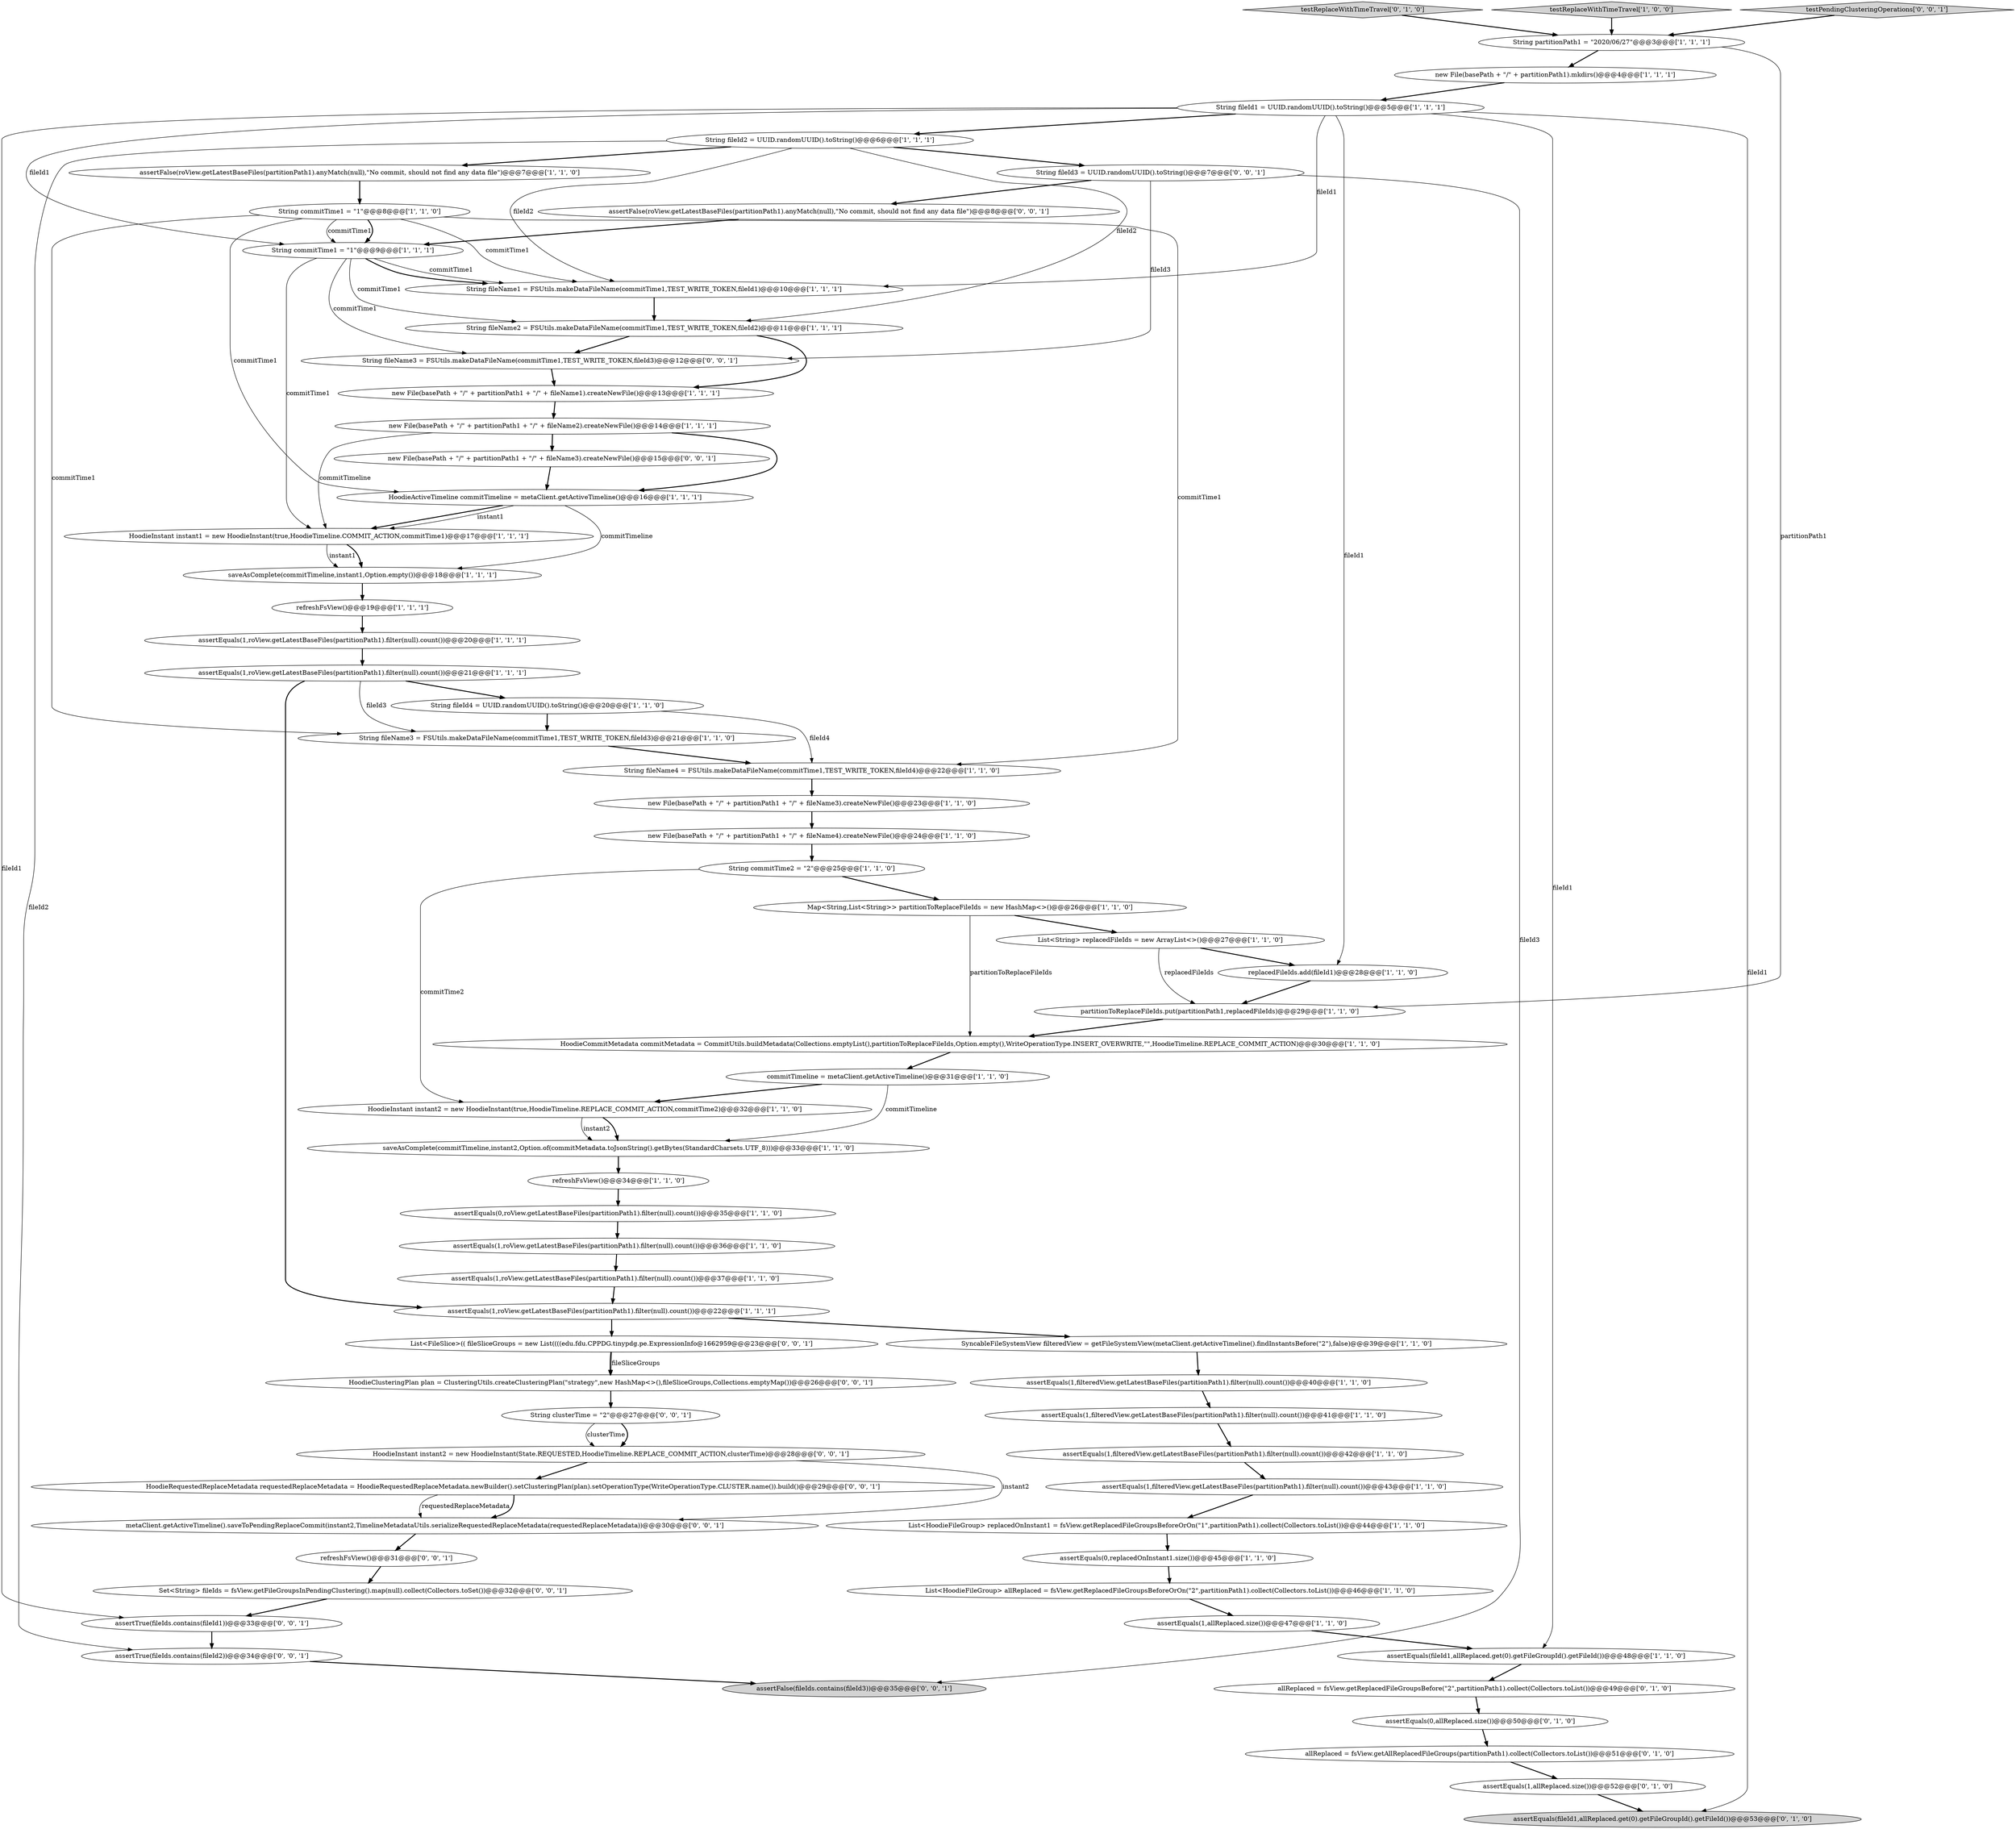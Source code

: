 digraph {
48 [style = filled, label = "testReplaceWithTimeTravel['0', '1', '0']", fillcolor = lightgray, shape = diamond image = "AAA0AAABBB2BBB"];
13 [style = filled, label = "replacedFileIds.add(fileId1)@@@28@@@['1', '1', '0']", fillcolor = white, shape = ellipse image = "AAA0AAABBB1BBB"];
61 [style = filled, label = "Set<String> fileIds = fsView.getFileGroupsInPendingClustering().map(null).collect(Collectors.toSet())@@@32@@@['0', '0', '1']", fillcolor = white, shape = ellipse image = "AAA0AAABBB3BBB"];
17 [style = filled, label = "new File(basePath + \"/\" + partitionPath1 + \"/\" + fileName3).createNewFile()@@@23@@@['1', '1', '0']", fillcolor = white, shape = ellipse image = "AAA0AAABBB1BBB"];
41 [style = filled, label = "String fileId2 = UUID.randomUUID().toString()@@@6@@@['1', '1', '1']", fillcolor = white, shape = ellipse image = "AAA0AAABBB1BBB"];
19 [style = filled, label = "commitTimeline = metaClient.getActiveTimeline()@@@31@@@['1', '1', '0']", fillcolor = white, shape = ellipse image = "AAA0AAABBB1BBB"];
3 [style = filled, label = "List<String> replacedFileIds = new ArrayList<>()@@@27@@@['1', '1', '0']", fillcolor = white, shape = ellipse image = "AAA0AAABBB1BBB"];
8 [style = filled, label = "String fileName2 = FSUtils.makeDataFileName(commitTime1,TEST_WRITE_TOKEN,fileId2)@@@11@@@['1', '1', '1']", fillcolor = white, shape = ellipse image = "AAA0AAABBB1BBB"];
47 [style = filled, label = "assertEquals(1,allReplaced.size())@@@52@@@['0', '1', '0']", fillcolor = white, shape = ellipse image = "AAA1AAABBB2BBB"];
28 [style = filled, label = "new File(basePath + \"/\" + partitionPath1).mkdirs()@@@4@@@['1', '1', '1']", fillcolor = white, shape = ellipse image = "AAA0AAABBB1BBB"];
45 [style = filled, label = "String commitTime2 = \"2\"@@@25@@@['1', '1', '0']", fillcolor = white, shape = ellipse image = "AAA0AAABBB1BBB"];
11 [style = filled, label = "assertEquals(1,roView.getLatestBaseFiles(partitionPath1).filter(null).count())@@@36@@@['1', '1', '0']", fillcolor = white, shape = ellipse image = "AAA0AAABBB1BBB"];
50 [style = filled, label = "allReplaced = fsView.getAllReplacedFileGroups(partitionPath1).collect(Collectors.toList())@@@51@@@['0', '1', '0']", fillcolor = white, shape = ellipse image = "AAA1AAABBB2BBB"];
16 [style = filled, label = "Map<String,List<String>> partitionToReplaceFileIds = new HashMap<>()@@@26@@@['1', '1', '0']", fillcolor = white, shape = ellipse image = "AAA0AAABBB1BBB"];
57 [style = filled, label = "assertTrue(fileIds.contains(fileId2))@@@34@@@['0', '0', '1']", fillcolor = white, shape = ellipse image = "AAA0AAABBB3BBB"];
60 [style = filled, label = "HoodieInstant instant2 = new HoodieInstant(State.REQUESTED,HoodieTimeline.REPLACE_COMMIT_ACTION,clusterTime)@@@28@@@['0', '0', '1']", fillcolor = white, shape = ellipse image = "AAA0AAABBB3BBB"];
26 [style = filled, label = "assertFalse(roView.getLatestBaseFiles(partitionPath1).anyMatch(null),\"No commit, should not find any data file\")@@@7@@@['1', '1', '0']", fillcolor = white, shape = ellipse image = "AAA0AAABBB1BBB"];
34 [style = filled, label = "assertEquals(1,roView.getLatestBaseFiles(partitionPath1).filter(null).count())@@@21@@@['1', '1', '1']", fillcolor = white, shape = ellipse image = "AAA0AAABBB1BBB"];
36 [style = filled, label = "HoodieCommitMetadata commitMetadata = CommitUtils.buildMetadata(Collections.emptyList(),partitionToReplaceFileIds,Option.empty(),WriteOperationType.INSERT_OVERWRITE,\"\",HoodieTimeline.REPLACE_COMMIT_ACTION)@@@30@@@['1', '1', '0']", fillcolor = white, shape = ellipse image = "AAA0AAABBB1BBB"];
20 [style = filled, label = "HoodieInstant instant2 = new HoodieInstant(true,HoodieTimeline.REPLACE_COMMIT_ACTION,commitTime2)@@@32@@@['1', '1', '0']", fillcolor = white, shape = ellipse image = "AAA0AAABBB1BBB"];
23 [style = filled, label = "assertEquals(fileId1,allReplaced.get(0).getFileGroupId().getFileId())@@@48@@@['1', '1', '0']", fillcolor = white, shape = ellipse image = "AAA0AAABBB1BBB"];
30 [style = filled, label = "partitionToReplaceFileIds.put(partitionPath1,replacedFileIds)@@@29@@@['1', '1', '0']", fillcolor = white, shape = ellipse image = "AAA0AAABBB1BBB"];
51 [style = filled, label = "assertEquals(fileId1,allReplaced.get(0).getFileGroupId().getFileId())@@@53@@@['0', '1', '0']", fillcolor = lightgray, shape = ellipse image = "AAA1AAABBB2BBB"];
9 [style = filled, label = "String commitTime1 = \"1\"@@@9@@@['1', '1', '1']", fillcolor = white, shape = ellipse image = "AAA0AAABBB1BBB"];
21 [style = filled, label = "assertEquals(1,roView.getLatestBaseFiles(partitionPath1).filter(null).count())@@@37@@@['1', '1', '0']", fillcolor = white, shape = ellipse image = "AAA0AAABBB1BBB"];
67 [style = filled, label = "List<FileSlice>(( fileSliceGroups = new List((((edu.fdu.CPPDG.tinypdg.pe.ExpressionInfo@1662959@@@23@@@['0', '0', '1']", fillcolor = white, shape = ellipse image = "AAA0AAABBB3BBB"];
4 [style = filled, label = "assertEquals(1,filteredView.getLatestBaseFiles(partitionPath1).filter(null).count())@@@40@@@['1', '1', '0']", fillcolor = white, shape = ellipse image = "AAA0AAABBB1BBB"];
10 [style = filled, label = "String fileName3 = FSUtils.makeDataFileName(commitTime1,TEST_WRITE_TOKEN,fileId3)@@@21@@@['1', '1', '0']", fillcolor = white, shape = ellipse image = "AAA0AAABBB1BBB"];
32 [style = filled, label = "String fileId1 = UUID.randomUUID().toString()@@@5@@@['1', '1', '1']", fillcolor = white, shape = ellipse image = "AAA0AAABBB1BBB"];
55 [style = filled, label = "new File(basePath + \"/\" + partitionPath1 + \"/\" + fileName3).createNewFile()@@@15@@@['0', '0', '1']", fillcolor = white, shape = ellipse image = "AAA0AAABBB3BBB"];
6 [style = filled, label = "List<HoodieFileGroup> allReplaced = fsView.getReplacedFileGroupsBeforeOrOn(\"2\",partitionPath1).collect(Collectors.toList())@@@46@@@['1', '1', '0']", fillcolor = white, shape = ellipse image = "AAA0AAABBB1BBB"];
5 [style = filled, label = "assertEquals(0,roView.getLatestBaseFiles(partitionPath1).filter(null).count())@@@35@@@['1', '1', '0']", fillcolor = white, shape = ellipse image = "AAA0AAABBB1BBB"];
58 [style = filled, label = "assertFalse(roView.getLatestBaseFiles(partitionPath1).anyMatch(null),\"No commit, should not find any data file\")@@@8@@@['0', '0', '1']", fillcolor = white, shape = ellipse image = "AAA0AAABBB3BBB"];
0 [style = filled, label = "String partitionPath1 = \"2020/06/27\"@@@3@@@['1', '1', '1']", fillcolor = white, shape = ellipse image = "AAA0AAABBB1BBB"];
25 [style = filled, label = "testReplaceWithTimeTravel['1', '0', '0']", fillcolor = lightgray, shape = diamond image = "AAA0AAABBB1BBB"];
1 [style = filled, label = "SyncableFileSystemView filteredView = getFileSystemView(metaClient.getActiveTimeline().findInstantsBefore(\"2\"),false)@@@39@@@['1', '1', '0']", fillcolor = white, shape = ellipse image = "AAA0AAABBB1BBB"];
40 [style = filled, label = "assertEquals(1,filteredView.getLatestBaseFiles(partitionPath1).filter(null).count())@@@42@@@['1', '1', '0']", fillcolor = white, shape = ellipse image = "AAA0AAABBB1BBB"];
56 [style = filled, label = "assertTrue(fileIds.contains(fileId1))@@@33@@@['0', '0', '1']", fillcolor = white, shape = ellipse image = "AAA0AAABBB3BBB"];
65 [style = filled, label = "refreshFsView()@@@31@@@['0', '0', '1']", fillcolor = white, shape = ellipse image = "AAA0AAABBB3BBB"];
39 [style = filled, label = "String commitTime1 = \"1\"@@@8@@@['1', '1', '0']", fillcolor = white, shape = ellipse image = "AAA0AAABBB1BBB"];
46 [style = filled, label = "List<HoodieFileGroup> replacedOnInstant1 = fsView.getReplacedFileGroupsBeforeOrOn(\"1\",partitionPath1).collect(Collectors.toList())@@@44@@@['1', '1', '0']", fillcolor = white, shape = ellipse image = "AAA0AAABBB1BBB"];
42 [style = filled, label = "new File(basePath + \"/\" + partitionPath1 + \"/\" + fileName4).createNewFile()@@@24@@@['1', '1', '0']", fillcolor = white, shape = ellipse image = "AAA0AAABBB1BBB"];
2 [style = filled, label = "refreshFsView()@@@34@@@['1', '1', '0']", fillcolor = white, shape = ellipse image = "AAA0AAABBB1BBB"];
62 [style = filled, label = "String clusterTime = \"2\"@@@27@@@['0', '0', '1']", fillcolor = white, shape = ellipse image = "AAA0AAABBB3BBB"];
18 [style = filled, label = "assertEquals(1,filteredView.getLatestBaseFiles(partitionPath1).filter(null).count())@@@43@@@['1', '1', '0']", fillcolor = white, shape = ellipse image = "AAA0AAABBB1BBB"];
12 [style = filled, label = "HoodieActiveTimeline commitTimeline = metaClient.getActiveTimeline()@@@16@@@['1', '1', '1']", fillcolor = white, shape = ellipse image = "AAA0AAABBB1BBB"];
7 [style = filled, label = "saveAsComplete(commitTimeline,instant2,Option.of(commitMetadata.toJsonString().getBytes(StandardCharsets.UTF_8)))@@@33@@@['1', '1', '0']", fillcolor = white, shape = ellipse image = "AAA0AAABBB1BBB"];
14 [style = filled, label = "new File(basePath + \"/\" + partitionPath1 + \"/\" + fileName2).createNewFile()@@@14@@@['1', '1', '1']", fillcolor = white, shape = ellipse image = "AAA0AAABBB1BBB"];
52 [style = filled, label = "allReplaced = fsView.getReplacedFileGroupsBefore(\"2\",partitionPath1).collect(Collectors.toList())@@@49@@@['0', '1', '0']", fillcolor = white, shape = ellipse image = "AAA1AAABBB2BBB"];
24 [style = filled, label = "new File(basePath + \"/\" + partitionPath1 + \"/\" + fileName1).createNewFile()@@@13@@@['1', '1', '1']", fillcolor = white, shape = ellipse image = "AAA0AAABBB1BBB"];
31 [style = filled, label = "assertEquals(1,roView.getLatestBaseFiles(partitionPath1).filter(null).count())@@@22@@@['1', '1', '1']", fillcolor = white, shape = ellipse image = "AAA0AAABBB1BBB"];
49 [style = filled, label = "assertEquals(0,allReplaced.size())@@@50@@@['0', '1', '0']", fillcolor = white, shape = ellipse image = "AAA1AAABBB2BBB"];
37 [style = filled, label = "String fileName4 = FSUtils.makeDataFileName(commitTime1,TEST_WRITE_TOKEN,fileId4)@@@22@@@['1', '1', '0']", fillcolor = white, shape = ellipse image = "AAA0AAABBB1BBB"];
15 [style = filled, label = "saveAsComplete(commitTimeline,instant1,Option.empty())@@@18@@@['1', '1', '1']", fillcolor = white, shape = ellipse image = "AAA0AAABBB1BBB"];
54 [style = filled, label = "String fileId3 = UUID.randomUUID().toString()@@@7@@@['0', '0', '1']", fillcolor = white, shape = ellipse image = "AAA0AAABBB3BBB"];
38 [style = filled, label = "String fileId4 = UUID.randomUUID().toString()@@@20@@@['1', '1', '0']", fillcolor = white, shape = ellipse image = "AAA0AAABBB1BBB"];
64 [style = filled, label = "testPendingClusteringOperations['0', '0', '1']", fillcolor = lightgray, shape = diamond image = "AAA0AAABBB3BBB"];
59 [style = filled, label = "String fileName3 = FSUtils.makeDataFileName(commitTime1,TEST_WRITE_TOKEN,fileId3)@@@12@@@['0', '0', '1']", fillcolor = white, shape = ellipse image = "AAA0AAABBB3BBB"];
27 [style = filled, label = "assertEquals(0,replacedOnInstant1.size())@@@45@@@['1', '1', '0']", fillcolor = white, shape = ellipse image = "AAA0AAABBB1BBB"];
29 [style = filled, label = "assertEquals(1,filteredView.getLatestBaseFiles(partitionPath1).filter(null).count())@@@41@@@['1', '1', '0']", fillcolor = white, shape = ellipse image = "AAA0AAABBB1BBB"];
43 [style = filled, label = "String fileName1 = FSUtils.makeDataFileName(commitTime1,TEST_WRITE_TOKEN,fileId1)@@@10@@@['1', '1', '1']", fillcolor = white, shape = ellipse image = "AAA0AAABBB1BBB"];
68 [style = filled, label = "HoodieClusteringPlan plan = ClusteringUtils.createClusteringPlan(\"strategy\",new HashMap<>(),fileSliceGroups,Collections.emptyMap())@@@26@@@['0', '0', '1']", fillcolor = white, shape = ellipse image = "AAA0AAABBB3BBB"];
53 [style = filled, label = "assertFalse(fileIds.contains(fileId3))@@@35@@@['0', '0', '1']", fillcolor = lightgray, shape = ellipse image = "AAA0AAABBB3BBB"];
22 [style = filled, label = "assertEquals(1,allReplaced.size())@@@47@@@['1', '1', '0']", fillcolor = white, shape = ellipse image = "AAA0AAABBB1BBB"];
66 [style = filled, label = "HoodieRequestedReplaceMetadata requestedReplaceMetadata = HoodieRequestedReplaceMetadata.newBuilder().setClusteringPlan(plan).setOperationType(WriteOperationType.CLUSTER.name()).build()@@@29@@@['0', '0', '1']", fillcolor = white, shape = ellipse image = "AAA0AAABBB3BBB"];
33 [style = filled, label = "HoodieInstant instant1 = new HoodieInstant(true,HoodieTimeline.COMMIT_ACTION,commitTime1)@@@17@@@['1', '1', '1']", fillcolor = white, shape = ellipse image = "AAA0AAABBB1BBB"];
63 [style = filled, label = "metaClient.getActiveTimeline().saveToPendingReplaceCommit(instant2,TimelineMetadataUtils.serializeRequestedReplaceMetadata(requestedReplaceMetadata))@@@30@@@['0', '0', '1']", fillcolor = white, shape = ellipse image = "AAA0AAABBB3BBB"];
44 [style = filled, label = "refreshFsView()@@@19@@@['1', '1', '1']", fillcolor = white, shape = ellipse image = "AAA0AAABBB1BBB"];
35 [style = filled, label = "assertEquals(1,roView.getLatestBaseFiles(partitionPath1).filter(null).count())@@@20@@@['1', '1', '1']", fillcolor = white, shape = ellipse image = "AAA0AAABBB1BBB"];
12->33 [style = bold, label=""];
58->9 [style = bold, label=""];
20->7 [style = bold, label=""];
67->68 [style = solid, label="fileSliceGroups"];
54->58 [style = bold, label=""];
6->22 [style = bold, label=""];
3->13 [style = bold, label=""];
45->20 [style = solid, label="commitTime2"];
47->51 [style = bold, label=""];
41->54 [style = bold, label=""];
34->38 [style = bold, label=""];
45->16 [style = bold, label=""];
0->30 [style = solid, label="partitionPath1"];
19->7 [style = solid, label="commitTimeline"];
31->67 [style = bold, label=""];
37->17 [style = bold, label=""];
9->33 [style = solid, label="commitTime1"];
23->52 [style = bold, label=""];
9->59 [style = solid, label="commitTime1"];
55->12 [style = bold, label=""];
41->57 [style = solid, label="fileId2"];
24->14 [style = bold, label=""];
35->34 [style = bold, label=""];
59->24 [style = bold, label=""];
12->15 [style = solid, label="commitTimeline"];
32->43 [style = solid, label="fileId1"];
10->37 [style = bold, label=""];
66->63 [style = solid, label="requestedReplaceMetadata"];
60->63 [style = solid, label="instant2"];
18->46 [style = bold, label=""];
38->10 [style = bold, label=""];
36->19 [style = bold, label=""];
9->8 [style = solid, label="commitTime1"];
28->32 [style = bold, label=""];
34->10 [style = solid, label="fileId3"];
66->63 [style = bold, label=""];
62->60 [style = bold, label=""];
1->4 [style = bold, label=""];
39->10 [style = solid, label="commitTime1"];
30->36 [style = bold, label=""];
41->43 [style = solid, label="fileId2"];
26->39 [style = bold, label=""];
7->2 [style = bold, label=""];
41->8 [style = solid, label="fileId2"];
65->61 [style = bold, label=""];
48->0 [style = bold, label=""];
39->9 [style = solid, label="commitTime1"];
8->59 [style = bold, label=""];
33->15 [style = solid, label="instant1"];
20->7 [style = solid, label="instant2"];
46->27 [style = bold, label=""];
14->12 [style = bold, label=""];
39->43 [style = solid, label="commitTime1"];
40->18 [style = bold, label=""];
67->68 [style = bold, label=""];
39->12 [style = solid, label="commitTime1"];
62->60 [style = solid, label="clusterTime"];
15->44 [style = bold, label=""];
32->13 [style = solid, label="fileId1"];
41->26 [style = bold, label=""];
54->53 [style = solid, label="fileId3"];
16->36 [style = solid, label="partitionToReplaceFileIds"];
33->15 [style = bold, label=""];
16->3 [style = bold, label=""];
34->31 [style = bold, label=""];
32->56 [style = solid, label="fileId1"];
61->56 [style = bold, label=""];
39->9 [style = bold, label=""];
64->0 [style = bold, label=""];
25->0 [style = bold, label=""];
27->6 [style = bold, label=""];
8->24 [style = bold, label=""];
39->37 [style = solid, label="commitTime1"];
52->49 [style = bold, label=""];
43->8 [style = bold, label=""];
29->40 [style = bold, label=""];
32->51 [style = solid, label="fileId1"];
42->45 [style = bold, label=""];
14->55 [style = bold, label=""];
11->21 [style = bold, label=""];
13->30 [style = bold, label=""];
31->1 [style = bold, label=""];
54->59 [style = solid, label="fileId3"];
12->33 [style = solid, label="instant1"];
68->62 [style = bold, label=""];
60->66 [style = bold, label=""];
38->37 [style = solid, label="fileId4"];
2->5 [style = bold, label=""];
19->20 [style = bold, label=""];
50->47 [style = bold, label=""];
44->35 [style = bold, label=""];
57->53 [style = bold, label=""];
9->43 [style = solid, label="commitTime1"];
56->57 [style = bold, label=""];
5->11 [style = bold, label=""];
63->65 [style = bold, label=""];
3->30 [style = solid, label="replacedFileIds"];
9->43 [style = bold, label=""];
17->42 [style = bold, label=""];
32->9 [style = solid, label="fileId1"];
0->28 [style = bold, label=""];
22->23 [style = bold, label=""];
4->29 [style = bold, label=""];
32->41 [style = bold, label=""];
32->23 [style = solid, label="fileId1"];
21->31 [style = bold, label=""];
49->50 [style = bold, label=""];
14->33 [style = solid, label="commitTimeline"];
}
